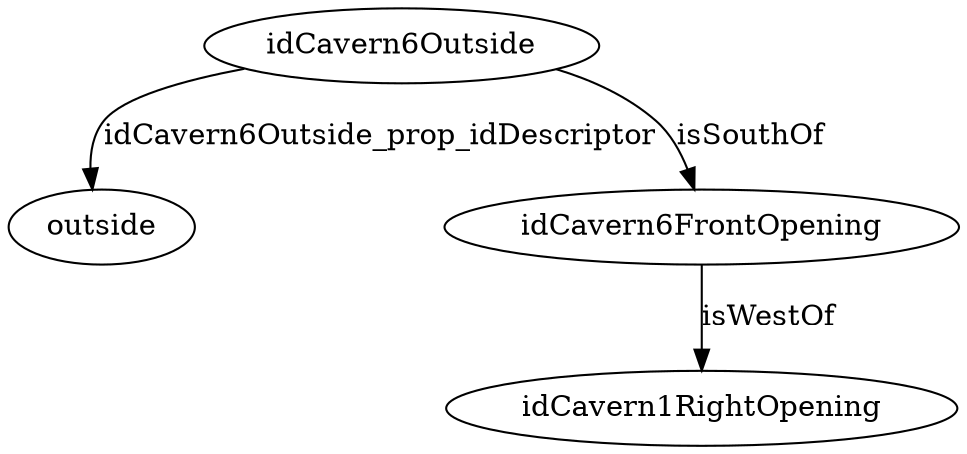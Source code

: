strict digraph  {
idCavern6Outside [node_type=entity_node, root=root];
outside;
idCavern6FrontOpening;
idCavern1RightOpening;
idCavern6Outside -> outside  [edge_type=property, label=idCavern6Outside_prop_idDescriptor];
idCavern6Outside -> idCavern6FrontOpening  [edge_type=relationship, label=isSouthOf];
idCavern6FrontOpening -> idCavern1RightOpening  [edge_type=relationship, label=isWestOf];
}

